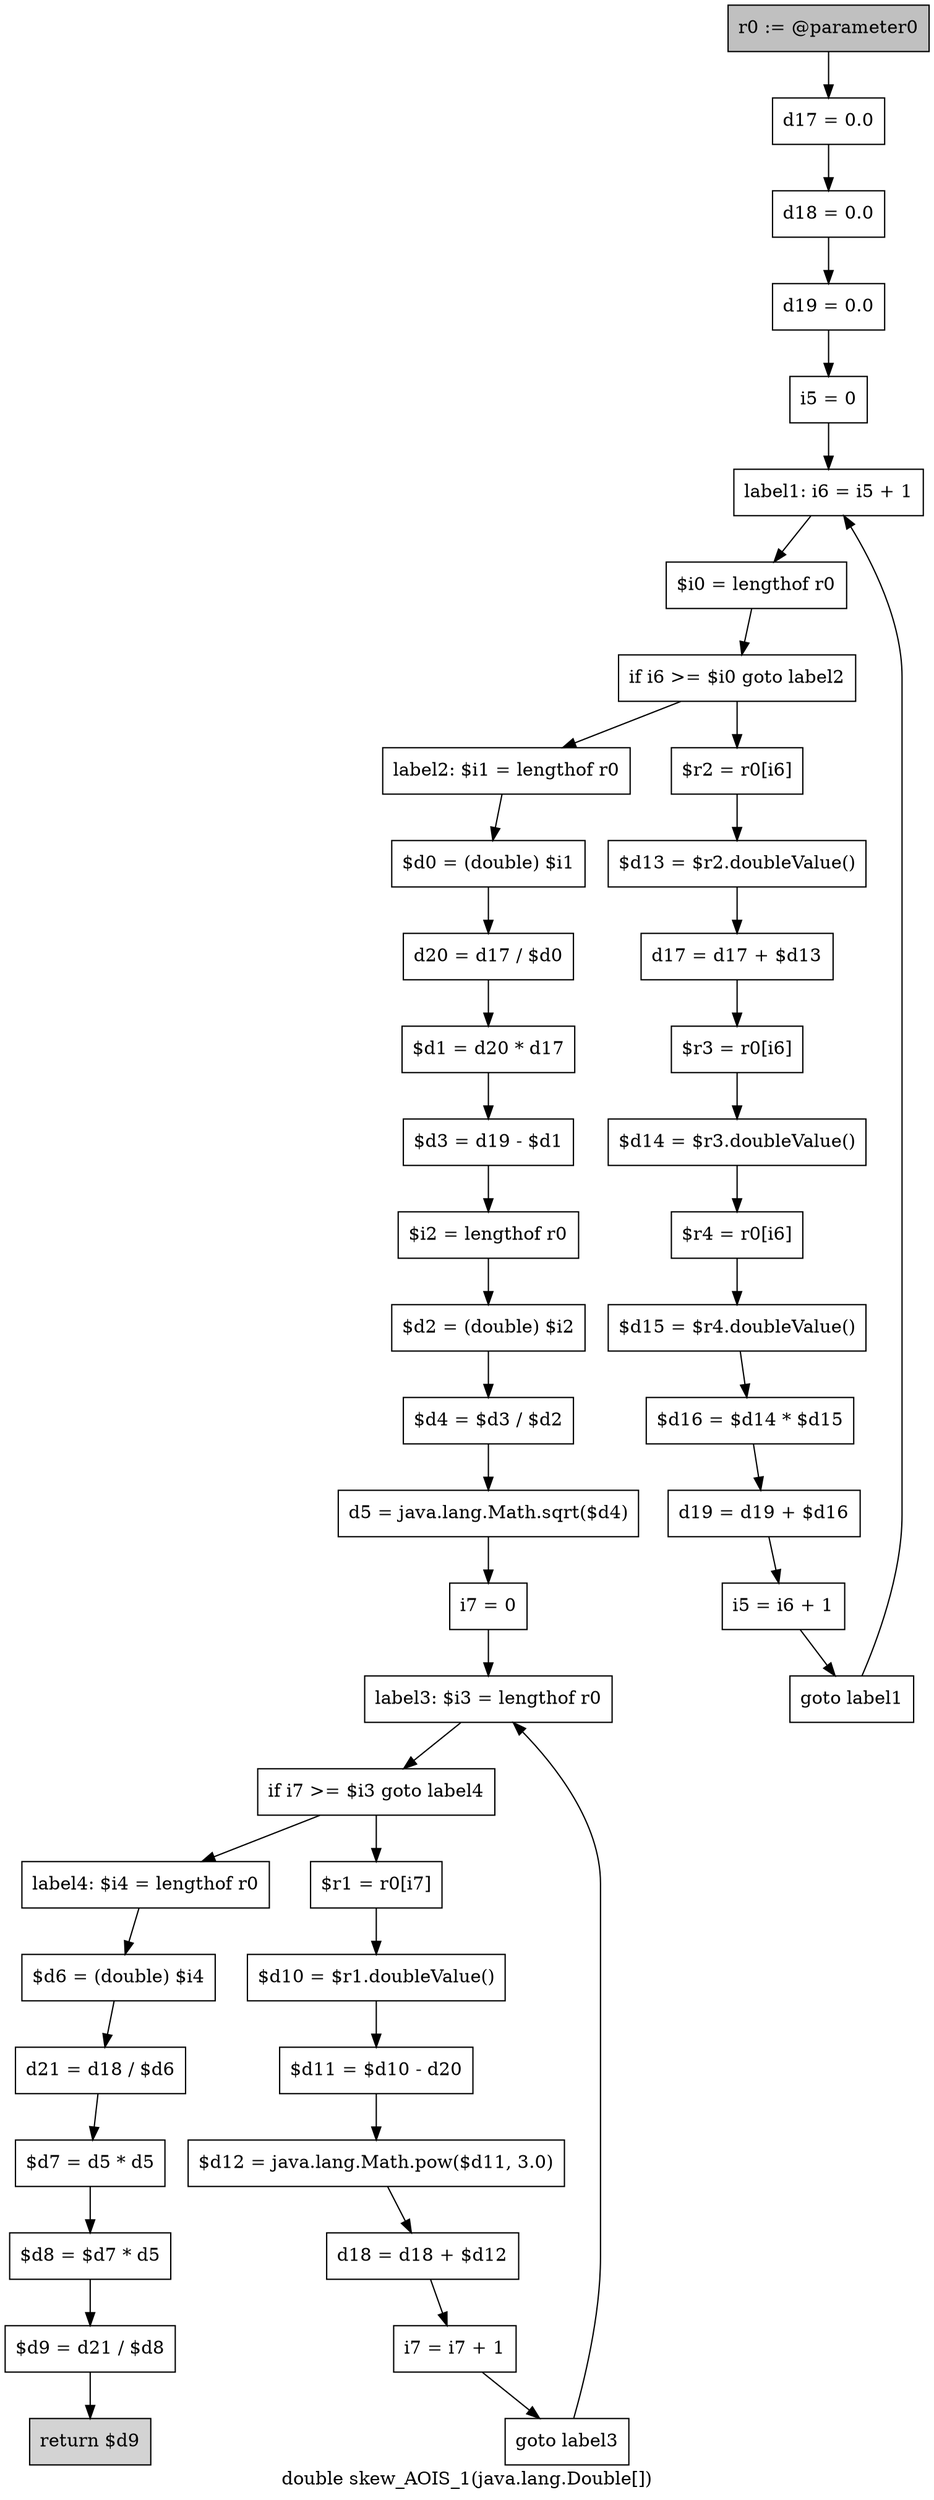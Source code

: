 digraph "double skew_AOIS_1(java.lang.Double[])" {
    label="double skew_AOIS_1(java.lang.Double[])";
    node [shape=box];
    "0" [style=filled,fillcolor=gray,label="r0 := @parameter0",];
    "1" [label="d17 = 0.0",];
    "0"->"1";
    "2" [label="d18 = 0.0",];
    "1"->"2";
    "3" [label="d19 = 0.0",];
    "2"->"3";
    "4" [label="i5 = 0",];
    "3"->"4";
    "5" [label="label1: i6 = i5 + 1",];
    "4"->"5";
    "6" [label="$i0 = lengthof r0",];
    "5"->"6";
    "7" [label="if i6 >= $i0 goto label2",];
    "6"->"7";
    "8" [label="$r2 = r0[i6]",];
    "7"->"8";
    "19" [label="label2: $i1 = lengthof r0",];
    "7"->"19";
    "9" [label="$d13 = $r2.doubleValue()",];
    "8"->"9";
    "10" [label="d17 = d17 + $d13",];
    "9"->"10";
    "11" [label="$r3 = r0[i6]",];
    "10"->"11";
    "12" [label="$d14 = $r3.doubleValue()",];
    "11"->"12";
    "13" [label="$r4 = r0[i6]",];
    "12"->"13";
    "14" [label="$d15 = $r4.doubleValue()",];
    "13"->"14";
    "15" [label="$d16 = $d14 * $d15",];
    "14"->"15";
    "16" [label="d19 = d19 + $d16",];
    "15"->"16";
    "17" [label="i5 = i6 + 1",];
    "16"->"17";
    "18" [label="goto label1",];
    "17"->"18";
    "18"->"5";
    "20" [label="$d0 = (double) $i1",];
    "19"->"20";
    "21" [label="d20 = d17 / $d0",];
    "20"->"21";
    "22" [label="$d1 = d20 * d17",];
    "21"->"22";
    "23" [label="$d3 = d19 - $d1",];
    "22"->"23";
    "24" [label="$i2 = lengthof r0",];
    "23"->"24";
    "25" [label="$d2 = (double) $i2",];
    "24"->"25";
    "26" [label="$d4 = $d3 / $d2",];
    "25"->"26";
    "27" [label="d5 = java.lang.Math.sqrt($d4)",];
    "26"->"27";
    "28" [label="i7 = 0",];
    "27"->"28";
    "29" [label="label3: $i3 = lengthof r0",];
    "28"->"29";
    "30" [label="if i7 >= $i3 goto label4",];
    "29"->"30";
    "31" [label="$r1 = r0[i7]",];
    "30"->"31";
    "38" [label="label4: $i4 = lengthof r0",];
    "30"->"38";
    "32" [label="$d10 = $r1.doubleValue()",];
    "31"->"32";
    "33" [label="$d11 = $d10 - d20",];
    "32"->"33";
    "34" [label="$d12 = java.lang.Math.pow($d11, 3.0)",];
    "33"->"34";
    "35" [label="d18 = d18 + $d12",];
    "34"->"35";
    "36" [label="i7 = i7 + 1",];
    "35"->"36";
    "37" [label="goto label3",];
    "36"->"37";
    "37"->"29";
    "39" [label="$d6 = (double) $i4",];
    "38"->"39";
    "40" [label="d21 = d18 / $d6",];
    "39"->"40";
    "41" [label="$d7 = d5 * d5",];
    "40"->"41";
    "42" [label="$d8 = $d7 * d5",];
    "41"->"42";
    "43" [label="$d9 = d21 / $d8",];
    "42"->"43";
    "44" [style=filled,fillcolor=lightgray,label="return $d9",];
    "43"->"44";
}

